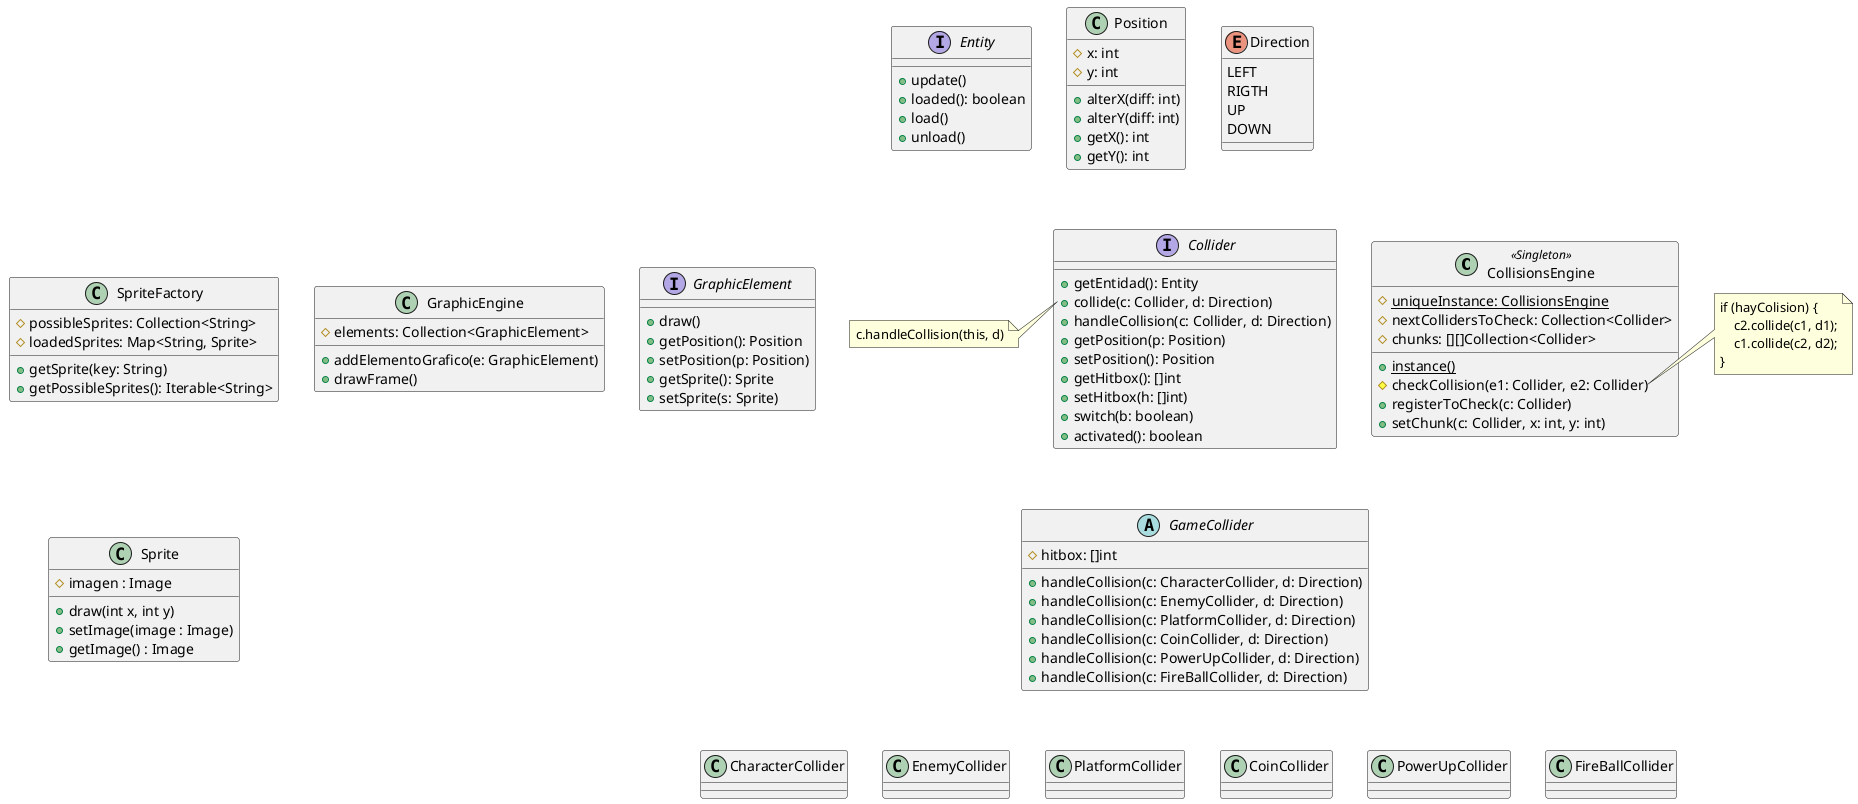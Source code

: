 @startuml
' TODO: crear los colisionadores de carga
' TODO: vincular los colisionadores de carga con el engine gráfico
'
class CollisionsEngine <<Singleton>> {
    #{static} uniqueInstance: CollisionsEngine
    #nextCollidersToCheck: Collection<Collider>
    #chunks: [][]Collection<Collider>
    +{static} instance()
    #checkCollision(e1: Collider, e2: Collider)
    +registerToCheck(c: Collider)
    +setChunk(c: Collider, x: int, y: int)
}
note right of CollisionsEngine::checkCollision
    if (hayColision) {
        c2.collide(c1, d1);
        c1.collide(c2, d2);
    }
end note

interface Entity {
    +update()
    +loaded(): boolean
    +load()
    +unload()
}

interface Collider {
    +getEntidad(): Entity
    +collide(c: Collider, d: Direction)
    +handleCollision(c: Collider, d: Direction)
    +getPosition(p: Position)
    +setPosition(): Position
    +getHitbox(): []int
    +setHitbox(h: []int)
    +switch(b: boolean)
    +activated(): boolean
}
note left of Collider::collide
    c.handleCollision(this, d)
end note

abstract class GameCollider {
    #hitbox: []int
    +handleCollision(c: CharacterCollider, d: Direction)
    +handleCollision(c: EnemyCollider, d: Direction)
    +handleCollision(c: PlatformCollider, d: Direction)
    +handleCollision(c: CoinCollider, d: Direction)
    +handleCollision(c: PowerUpCollider, d: Direction)
    +handleCollision(c: FireBallCollider, d: Direction)
}

CharacterCollider .u[hidden].|> GameCollider
EnemyCollider .u[hidden].|> GameCollider
PlatformCollider .u[hidden].|> GameCollider
CoinCollider .u[hidden].|> GameCollider
PowerUpCollider .u[hidden].|> GameCollider
FireBallCollider .u[hidden].|> GameCollider

interface GraphicElement {
    +draw()
    +getPosition(): Position
    +setPosition(p: Position)
    +getSprite(): Sprite
    +setSprite(s: Sprite)
}

class SpriteFactory {
    #possibleSprites: Collection<String>
    #loadedSprites: Map<String, Sprite>
    +getSprite(key: String)
    +getPossibleSprites(): Iterable<String>
}

class Sprite {
    #imagen : Image
    +draw(int x, int y)
    +setImage(image : Image)
    +getImage() : Image
}

class GraphicEngine {
    #elements: Collection<GraphicElement>
    +addElementoGrafico(e: GraphicElement)
    +drawFrame()
}

class Position {
    #x: int
    #y: int
    +alterX(diff: int)
    +alterY(diff: int)
    +getX(): int
    +getY(): int
}

enum Direction {
    LEFT
    RIGTH
    UP
    DOWN
}

' FORMATTING

Entity -d[hidden]-> GraphicElement
Entity -d[hidden]-> Collider
CollisionsEngine -l[hidden]-> Collider
GameCollider .u[hidden].|> Collider
GraphicEngine -r[hidden]-> GraphicElement
GraphicEngine -l[hidden]-> SpriteFactory
SpriteFactory -d[hidden]-> Sprite
@enduml
